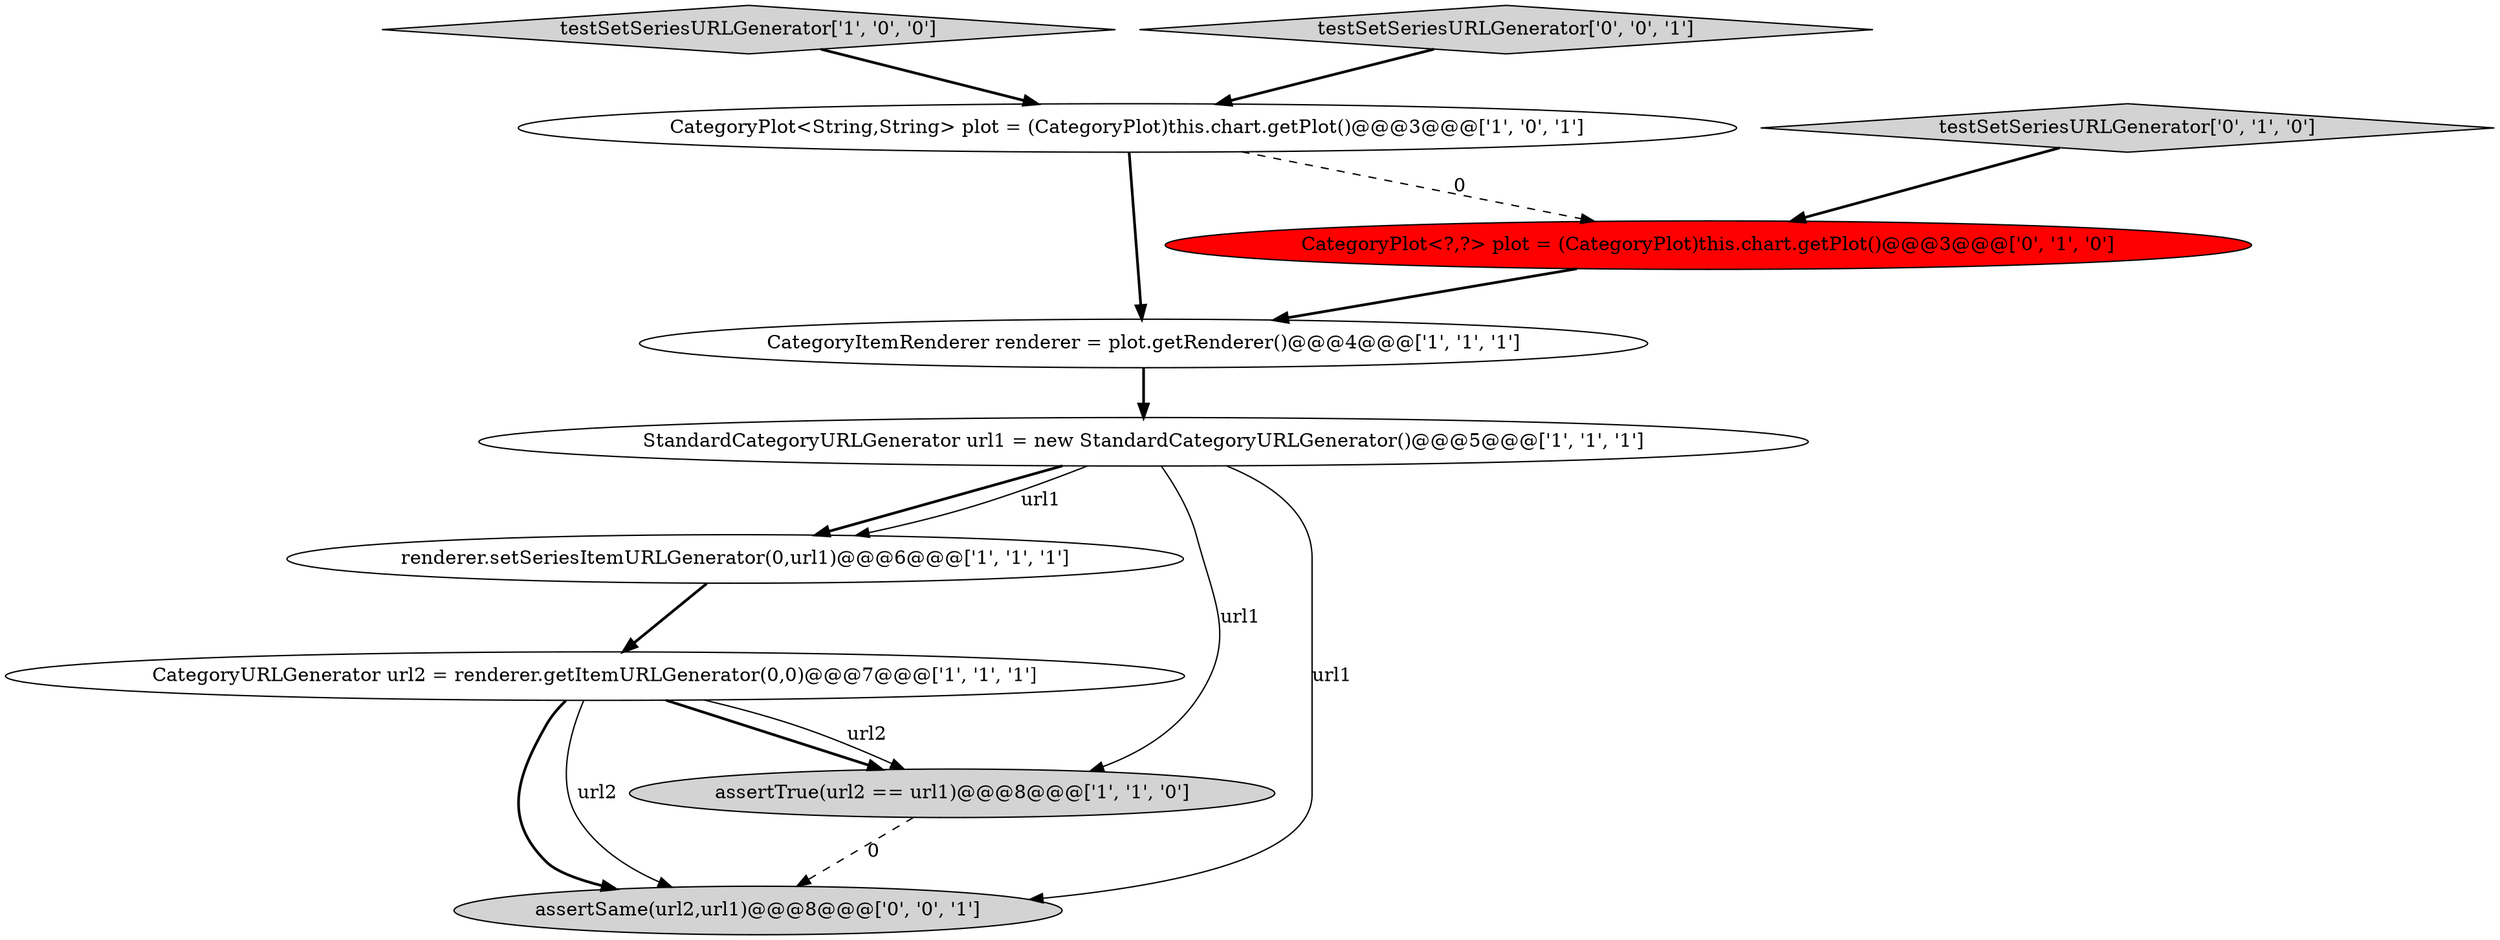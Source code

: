 digraph {
7 [style = filled, label = "CategoryPlot<?,?> plot = (CategoryPlot)this.chart.getPlot()@@@3@@@['0', '1', '0']", fillcolor = red, shape = ellipse image = "AAA1AAABBB2BBB"];
0 [style = filled, label = "CategoryURLGenerator url2 = renderer.getItemURLGenerator(0,0)@@@7@@@['1', '1', '1']", fillcolor = white, shape = ellipse image = "AAA0AAABBB1BBB"];
2 [style = filled, label = "CategoryPlot<String,String> plot = (CategoryPlot)this.chart.getPlot()@@@3@@@['1', '0', '1']", fillcolor = white, shape = ellipse image = "AAA0AAABBB1BBB"];
5 [style = filled, label = "renderer.setSeriesItemURLGenerator(0,url1)@@@6@@@['1', '1', '1']", fillcolor = white, shape = ellipse image = "AAA0AAABBB1BBB"];
3 [style = filled, label = "testSetSeriesURLGenerator['1', '0', '0']", fillcolor = lightgray, shape = diamond image = "AAA0AAABBB1BBB"];
9 [style = filled, label = "testSetSeriesURLGenerator['0', '0', '1']", fillcolor = lightgray, shape = diamond image = "AAA0AAABBB3BBB"];
1 [style = filled, label = "assertTrue(url2 == url1)@@@8@@@['1', '1', '0']", fillcolor = lightgray, shape = ellipse image = "AAA0AAABBB1BBB"];
6 [style = filled, label = "CategoryItemRenderer renderer = plot.getRenderer()@@@4@@@['1', '1', '1']", fillcolor = white, shape = ellipse image = "AAA0AAABBB1BBB"];
10 [style = filled, label = "assertSame(url2,url1)@@@8@@@['0', '0', '1']", fillcolor = lightgray, shape = ellipse image = "AAA0AAABBB3BBB"];
8 [style = filled, label = "testSetSeriesURLGenerator['0', '1', '0']", fillcolor = lightgray, shape = diamond image = "AAA0AAABBB2BBB"];
4 [style = filled, label = "StandardCategoryURLGenerator url1 = new StandardCategoryURLGenerator()@@@5@@@['1', '1', '1']", fillcolor = white, shape = ellipse image = "AAA0AAABBB1BBB"];
8->7 [style = bold, label=""];
6->4 [style = bold, label=""];
0->10 [style = bold, label=""];
1->10 [style = dashed, label="0"];
3->2 [style = bold, label=""];
5->0 [style = bold, label=""];
2->7 [style = dashed, label="0"];
4->10 [style = solid, label="url1"];
9->2 [style = bold, label=""];
4->5 [style = bold, label=""];
0->1 [style = bold, label=""];
2->6 [style = bold, label=""];
4->1 [style = solid, label="url1"];
7->6 [style = bold, label=""];
4->5 [style = solid, label="url1"];
0->1 [style = solid, label="url2"];
0->10 [style = solid, label="url2"];
}
